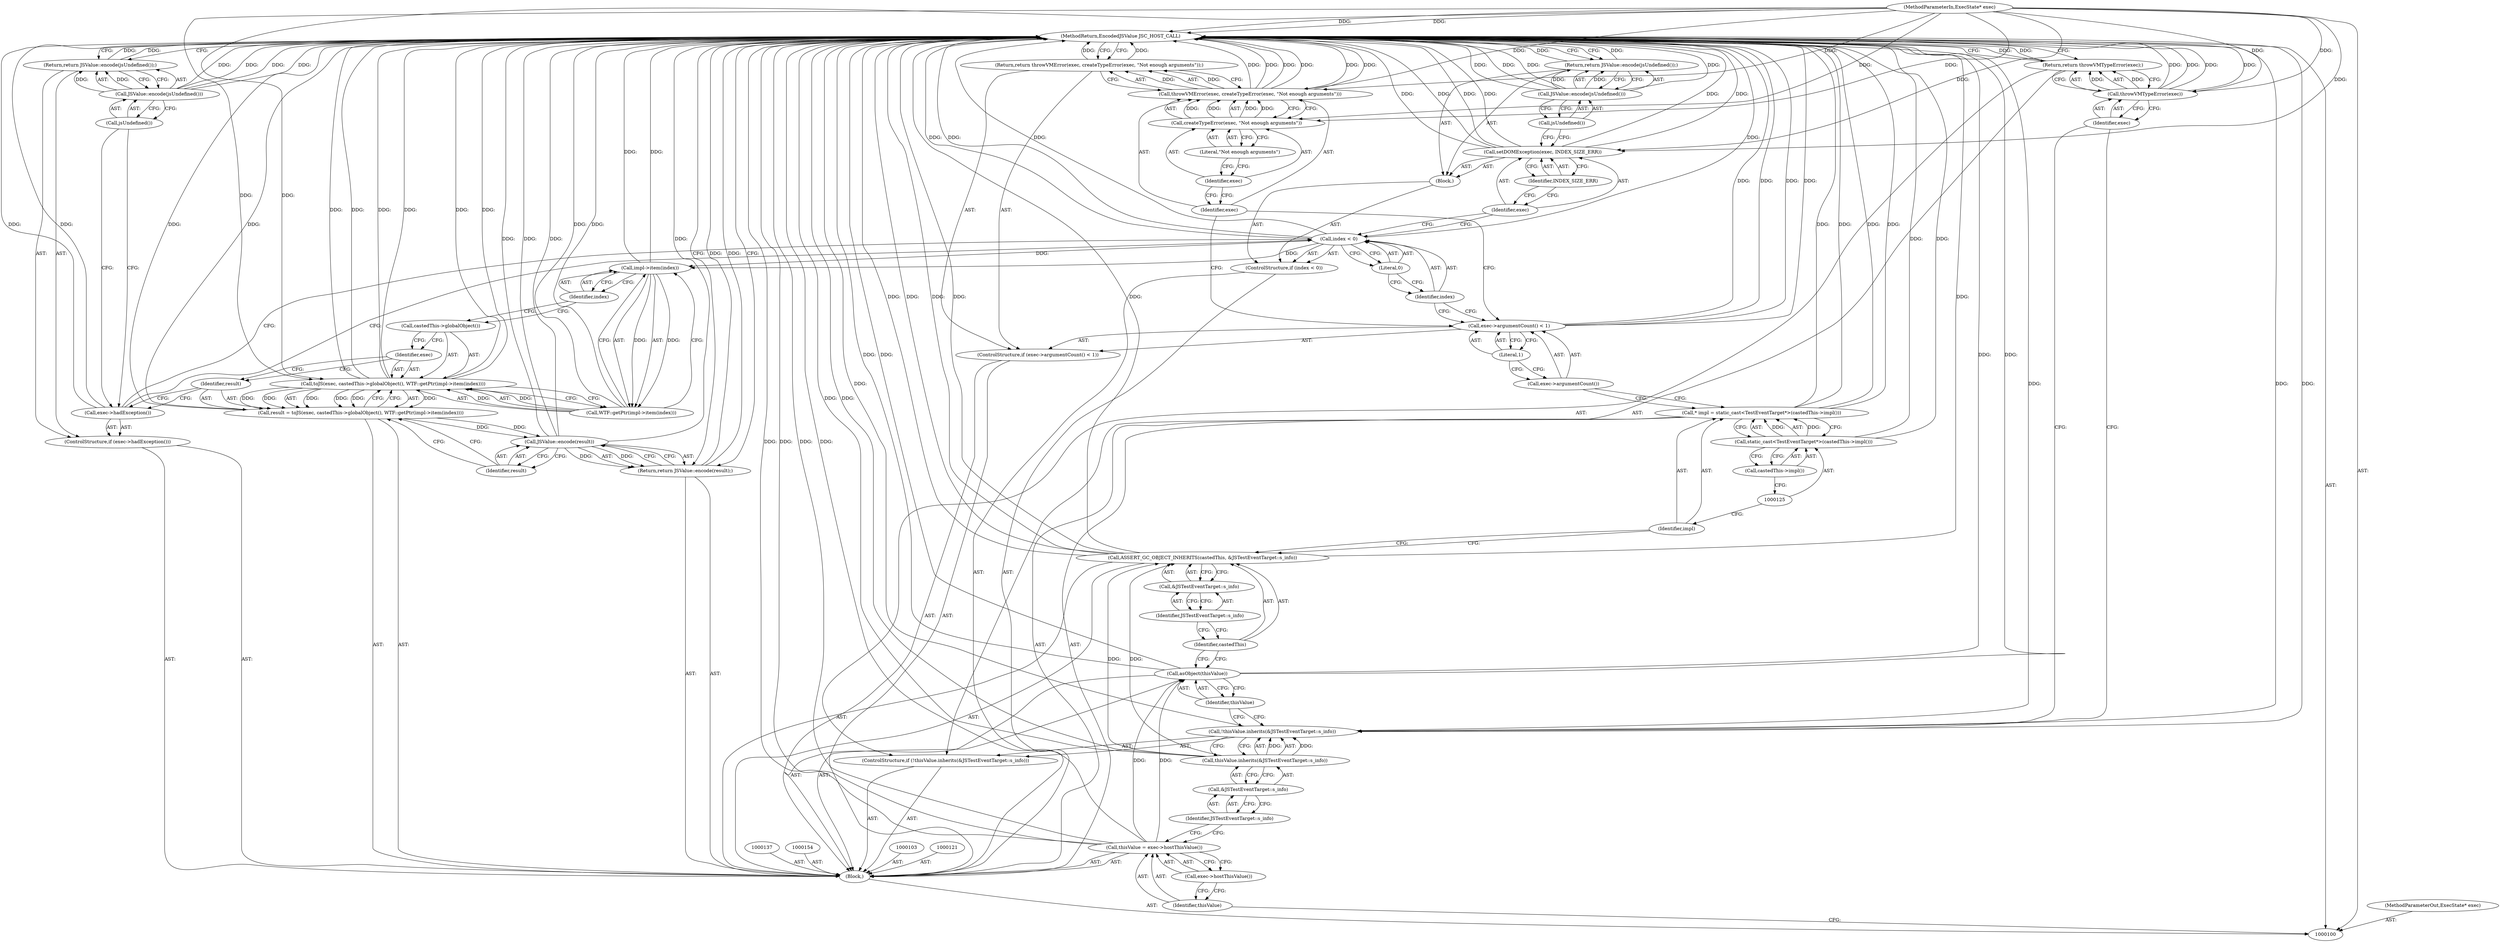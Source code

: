 digraph "1_Chrome_b944f670bb7a8a919daac497a4ea0536c954c201_14" {
"1000166" [label="(MethodReturn,EncodedJSValue JSC_HOST_CALL)"];
"1000101" [label="(MethodParameterIn,ExecState* exec)"];
"1000268" [label="(MethodParameterOut,ExecState* exec)"];
"1000132" [label="(Call,throwVMError(exec, createTypeError(exec, \"Not enough arguments\")))"];
"1000133" [label="(Identifier,exec)"];
"1000134" [label="(Call,createTypeError(exec, \"Not enough arguments\"))"];
"1000135" [label="(Identifier,exec)"];
"1000136" [label="(Literal,\"Not enough arguments\")"];
"1000131" [label="(Return,return throwVMError(exec, createTypeError(exec, \"Not enough arguments\"));)"];
"1000141" [label="(Literal,0)"];
"1000142" [label="(Block,)"];
"1000138" [label="(ControlStructure,if (index < 0))"];
"1000139" [label="(Call,index < 0)"];
"1000140" [label="(Identifier,index)"];
"1000144" [label="(Identifier,exec)"];
"1000145" [label="(Identifier,INDEX_SIZE_ERR)"];
"1000143" [label="(Call,setDOMException(exec, INDEX_SIZE_ERR))"];
"1000147" [label="(Call,JSValue::encode(jsUndefined()))"];
"1000148" [label="(Call,jsUndefined())"];
"1000146" [label="(Return,return JSValue::encode(jsUndefined());)"];
"1000149" [label="(ControlStructure,if (exec->hadException()))"];
"1000150" [label="(Call,exec->hadException())"];
"1000152" [label="(Call,JSValue::encode(jsUndefined()))"];
"1000153" [label="(Call,jsUndefined())"];
"1000151" [label="(Return,return JSValue::encode(jsUndefined());)"];
"1000155" [label="(Call,result = toJS(exec, castedThis->globalObject(), WTF::getPtr(impl->item(index))))"];
"1000156" [label="(Identifier,result)"];
"1000157" [label="(Call,toJS(exec, castedThis->globalObject(), WTF::getPtr(impl->item(index))))"];
"1000158" [label="(Identifier,exec)"];
"1000159" [label="(Call,castedThis->globalObject())"];
"1000160" [label="(Call,WTF::getPtr(impl->item(index)))"];
"1000161" [label="(Call,impl->item(index))"];
"1000162" [label="(Identifier,index)"];
"1000102" [label="(Block,)"];
"1000164" [label="(Call,JSValue::encode(result))"];
"1000165" [label="(Identifier,result)"];
"1000163" [label="(Return,return JSValue::encode(result);)"];
"1000104" [label="(Call,thisValue = exec->hostThisValue())"];
"1000105" [label="(Identifier,thisValue)"];
"1000106" [label="(Call,exec->hostThisValue())"];
"1000110" [label="(Call,&JSTestEventTarget::s_info)"];
"1000111" [label="(Identifier,JSTestEventTarget::s_info)"];
"1000107" [label="(ControlStructure,if (!thisValue.inherits(&JSTestEventTarget::s_info)))"];
"1000108" [label="(Call,!thisValue.inherits(&JSTestEventTarget::s_info))"];
"1000109" [label="(Call,thisValue.inherits(&JSTestEventTarget::s_info))"];
"1000113" [label="(Call,throwVMTypeError(exec))"];
"1000114" [label="(Identifier,exec)"];
"1000112" [label="(Return,return throwVMTypeError(exec);)"];
"1000115" [label="(Call,asObject(thisValue))"];
"1000116" [label="(Identifier,thisValue)"];
"1000118" [label="(Identifier,castedThis)"];
"1000119" [label="(Call,&JSTestEventTarget::s_info)"];
"1000120" [label="(Identifier,JSTestEventTarget::s_info)"];
"1000117" [label="(Call,ASSERT_GC_OBJECT_INHERITS(castedThis, &JSTestEventTarget::s_info))"];
"1000122" [label="(Call,* impl = static_cast<TestEventTarget*>(castedThis->impl()))"];
"1000123" [label="(Identifier,impl)"];
"1000124" [label="(Call,static_cast<TestEventTarget*>(castedThis->impl()))"];
"1000126" [label="(Call,castedThis->impl())"];
"1000130" [label="(Literal,1)"];
"1000127" [label="(ControlStructure,if (exec->argumentCount() < 1))"];
"1000128" [label="(Call,exec->argumentCount() < 1)"];
"1000129" [label="(Call,exec->argumentCount())"];
"1000166" -> "1000100"  [label="AST: "];
"1000166" -> "1000112"  [label="CFG: "];
"1000166" -> "1000131"  [label="CFG: "];
"1000166" -> "1000146"  [label="CFG: "];
"1000166" -> "1000151"  [label="CFG: "];
"1000166" -> "1000163"  [label="CFG: "];
"1000146" -> "1000166"  [label="DDG: "];
"1000131" -> "1000166"  [label="DDG: "];
"1000112" -> "1000166"  [label="DDG: "];
"1000108" -> "1000166"  [label="DDG: "];
"1000108" -> "1000166"  [label="DDG: "];
"1000155" -> "1000166"  [label="DDG: "];
"1000104" -> "1000166"  [label="DDG: "];
"1000104" -> "1000166"  [label="DDG: "];
"1000115" -> "1000166"  [label="DDG: "];
"1000115" -> "1000166"  [label="DDG: "];
"1000147" -> "1000166"  [label="DDG: "];
"1000147" -> "1000166"  [label="DDG: "];
"1000152" -> "1000166"  [label="DDG: "];
"1000152" -> "1000166"  [label="DDG: "];
"1000117" -> "1000166"  [label="DDG: "];
"1000117" -> "1000166"  [label="DDG: "];
"1000117" -> "1000166"  [label="DDG: "];
"1000132" -> "1000166"  [label="DDG: "];
"1000132" -> "1000166"  [label="DDG: "];
"1000132" -> "1000166"  [label="DDG: "];
"1000150" -> "1000166"  [label="DDG: "];
"1000128" -> "1000166"  [label="DDG: "];
"1000128" -> "1000166"  [label="DDG: "];
"1000161" -> "1000166"  [label="DDG: "];
"1000157" -> "1000166"  [label="DDG: "];
"1000157" -> "1000166"  [label="DDG: "];
"1000157" -> "1000166"  [label="DDG: "];
"1000164" -> "1000166"  [label="DDG: "];
"1000164" -> "1000166"  [label="DDG: "];
"1000124" -> "1000166"  [label="DDG: "];
"1000113" -> "1000166"  [label="DDG: "];
"1000113" -> "1000166"  [label="DDG: "];
"1000122" -> "1000166"  [label="DDG: "];
"1000122" -> "1000166"  [label="DDG: "];
"1000139" -> "1000166"  [label="DDG: "];
"1000139" -> "1000166"  [label="DDG: "];
"1000143" -> "1000166"  [label="DDG: "];
"1000143" -> "1000166"  [label="DDG: "];
"1000143" -> "1000166"  [label="DDG: "];
"1000101" -> "1000166"  [label="DDG: "];
"1000109" -> "1000166"  [label="DDG: "];
"1000160" -> "1000166"  [label="DDG: "];
"1000151" -> "1000166"  [label="DDG: "];
"1000163" -> "1000166"  [label="DDG: "];
"1000101" -> "1000100"  [label="AST: "];
"1000101" -> "1000166"  [label="DDG: "];
"1000101" -> "1000113"  [label="DDG: "];
"1000101" -> "1000132"  [label="DDG: "];
"1000101" -> "1000134"  [label="DDG: "];
"1000101" -> "1000143"  [label="DDG: "];
"1000101" -> "1000157"  [label="DDG: "];
"1000268" -> "1000100"  [label="AST: "];
"1000132" -> "1000131"  [label="AST: "];
"1000132" -> "1000134"  [label="CFG: "];
"1000133" -> "1000132"  [label="AST: "];
"1000134" -> "1000132"  [label="AST: "];
"1000131" -> "1000132"  [label="CFG: "];
"1000132" -> "1000166"  [label="DDG: "];
"1000132" -> "1000166"  [label="DDG: "];
"1000132" -> "1000166"  [label="DDG: "];
"1000132" -> "1000131"  [label="DDG: "];
"1000134" -> "1000132"  [label="DDG: "];
"1000134" -> "1000132"  [label="DDG: "];
"1000101" -> "1000132"  [label="DDG: "];
"1000133" -> "1000132"  [label="AST: "];
"1000133" -> "1000128"  [label="CFG: "];
"1000135" -> "1000133"  [label="CFG: "];
"1000134" -> "1000132"  [label="AST: "];
"1000134" -> "1000136"  [label="CFG: "];
"1000135" -> "1000134"  [label="AST: "];
"1000136" -> "1000134"  [label="AST: "];
"1000132" -> "1000134"  [label="CFG: "];
"1000134" -> "1000132"  [label="DDG: "];
"1000134" -> "1000132"  [label="DDG: "];
"1000101" -> "1000134"  [label="DDG: "];
"1000135" -> "1000134"  [label="AST: "];
"1000135" -> "1000133"  [label="CFG: "];
"1000136" -> "1000135"  [label="CFG: "];
"1000136" -> "1000134"  [label="AST: "];
"1000136" -> "1000135"  [label="CFG: "];
"1000134" -> "1000136"  [label="CFG: "];
"1000131" -> "1000127"  [label="AST: "];
"1000131" -> "1000132"  [label="CFG: "];
"1000132" -> "1000131"  [label="AST: "];
"1000166" -> "1000131"  [label="CFG: "];
"1000131" -> "1000166"  [label="DDG: "];
"1000132" -> "1000131"  [label="DDG: "];
"1000141" -> "1000139"  [label="AST: "];
"1000141" -> "1000140"  [label="CFG: "];
"1000139" -> "1000141"  [label="CFG: "];
"1000142" -> "1000138"  [label="AST: "];
"1000143" -> "1000142"  [label="AST: "];
"1000146" -> "1000142"  [label="AST: "];
"1000138" -> "1000102"  [label="AST: "];
"1000139" -> "1000138"  [label="AST: "];
"1000142" -> "1000138"  [label="AST: "];
"1000139" -> "1000138"  [label="AST: "];
"1000139" -> "1000141"  [label="CFG: "];
"1000140" -> "1000139"  [label="AST: "];
"1000141" -> "1000139"  [label="AST: "];
"1000144" -> "1000139"  [label="CFG: "];
"1000150" -> "1000139"  [label="CFG: "];
"1000139" -> "1000166"  [label="DDG: "];
"1000139" -> "1000166"  [label="DDG: "];
"1000139" -> "1000161"  [label="DDG: "];
"1000140" -> "1000139"  [label="AST: "];
"1000140" -> "1000128"  [label="CFG: "];
"1000141" -> "1000140"  [label="CFG: "];
"1000144" -> "1000143"  [label="AST: "];
"1000144" -> "1000139"  [label="CFG: "];
"1000145" -> "1000144"  [label="CFG: "];
"1000145" -> "1000143"  [label="AST: "];
"1000145" -> "1000144"  [label="CFG: "];
"1000143" -> "1000145"  [label="CFG: "];
"1000143" -> "1000142"  [label="AST: "];
"1000143" -> "1000145"  [label="CFG: "];
"1000144" -> "1000143"  [label="AST: "];
"1000145" -> "1000143"  [label="AST: "];
"1000148" -> "1000143"  [label="CFG: "];
"1000143" -> "1000166"  [label="DDG: "];
"1000143" -> "1000166"  [label="DDG: "];
"1000143" -> "1000166"  [label="DDG: "];
"1000101" -> "1000143"  [label="DDG: "];
"1000147" -> "1000146"  [label="AST: "];
"1000147" -> "1000148"  [label="CFG: "];
"1000148" -> "1000147"  [label="AST: "];
"1000146" -> "1000147"  [label="CFG: "];
"1000147" -> "1000166"  [label="DDG: "];
"1000147" -> "1000166"  [label="DDG: "];
"1000147" -> "1000146"  [label="DDG: "];
"1000148" -> "1000147"  [label="AST: "];
"1000148" -> "1000143"  [label="CFG: "];
"1000147" -> "1000148"  [label="CFG: "];
"1000146" -> "1000142"  [label="AST: "];
"1000146" -> "1000147"  [label="CFG: "];
"1000147" -> "1000146"  [label="AST: "];
"1000166" -> "1000146"  [label="CFG: "];
"1000146" -> "1000166"  [label="DDG: "];
"1000147" -> "1000146"  [label="DDG: "];
"1000149" -> "1000102"  [label="AST: "];
"1000150" -> "1000149"  [label="AST: "];
"1000151" -> "1000149"  [label="AST: "];
"1000150" -> "1000149"  [label="AST: "];
"1000150" -> "1000139"  [label="CFG: "];
"1000153" -> "1000150"  [label="CFG: "];
"1000156" -> "1000150"  [label="CFG: "];
"1000150" -> "1000166"  [label="DDG: "];
"1000152" -> "1000151"  [label="AST: "];
"1000152" -> "1000153"  [label="CFG: "];
"1000153" -> "1000152"  [label="AST: "];
"1000151" -> "1000152"  [label="CFG: "];
"1000152" -> "1000166"  [label="DDG: "];
"1000152" -> "1000166"  [label="DDG: "];
"1000152" -> "1000151"  [label="DDG: "];
"1000153" -> "1000152"  [label="AST: "];
"1000153" -> "1000150"  [label="CFG: "];
"1000152" -> "1000153"  [label="CFG: "];
"1000151" -> "1000149"  [label="AST: "];
"1000151" -> "1000152"  [label="CFG: "];
"1000152" -> "1000151"  [label="AST: "];
"1000166" -> "1000151"  [label="CFG: "];
"1000151" -> "1000166"  [label="DDG: "];
"1000152" -> "1000151"  [label="DDG: "];
"1000155" -> "1000102"  [label="AST: "];
"1000155" -> "1000157"  [label="CFG: "];
"1000156" -> "1000155"  [label="AST: "];
"1000157" -> "1000155"  [label="AST: "];
"1000165" -> "1000155"  [label="CFG: "];
"1000155" -> "1000166"  [label="DDG: "];
"1000157" -> "1000155"  [label="DDG: "];
"1000157" -> "1000155"  [label="DDG: "];
"1000157" -> "1000155"  [label="DDG: "];
"1000155" -> "1000164"  [label="DDG: "];
"1000156" -> "1000155"  [label="AST: "];
"1000156" -> "1000150"  [label="CFG: "];
"1000158" -> "1000156"  [label="CFG: "];
"1000157" -> "1000155"  [label="AST: "];
"1000157" -> "1000160"  [label="CFG: "];
"1000158" -> "1000157"  [label="AST: "];
"1000159" -> "1000157"  [label="AST: "];
"1000160" -> "1000157"  [label="AST: "];
"1000155" -> "1000157"  [label="CFG: "];
"1000157" -> "1000166"  [label="DDG: "];
"1000157" -> "1000166"  [label="DDG: "];
"1000157" -> "1000166"  [label="DDG: "];
"1000157" -> "1000155"  [label="DDG: "];
"1000157" -> "1000155"  [label="DDG: "];
"1000157" -> "1000155"  [label="DDG: "];
"1000101" -> "1000157"  [label="DDG: "];
"1000160" -> "1000157"  [label="DDG: "];
"1000158" -> "1000157"  [label="AST: "];
"1000158" -> "1000156"  [label="CFG: "];
"1000159" -> "1000158"  [label="CFG: "];
"1000159" -> "1000157"  [label="AST: "];
"1000159" -> "1000158"  [label="CFG: "];
"1000162" -> "1000159"  [label="CFG: "];
"1000160" -> "1000157"  [label="AST: "];
"1000160" -> "1000161"  [label="CFG: "];
"1000161" -> "1000160"  [label="AST: "];
"1000157" -> "1000160"  [label="CFG: "];
"1000160" -> "1000166"  [label="DDG: "];
"1000160" -> "1000157"  [label="DDG: "];
"1000161" -> "1000160"  [label="DDG: "];
"1000161" -> "1000160"  [label="AST: "];
"1000161" -> "1000162"  [label="CFG: "];
"1000162" -> "1000161"  [label="AST: "];
"1000160" -> "1000161"  [label="CFG: "];
"1000161" -> "1000166"  [label="DDG: "];
"1000161" -> "1000160"  [label="DDG: "];
"1000139" -> "1000161"  [label="DDG: "];
"1000162" -> "1000161"  [label="AST: "];
"1000162" -> "1000159"  [label="CFG: "];
"1000161" -> "1000162"  [label="CFG: "];
"1000102" -> "1000100"  [label="AST: "];
"1000103" -> "1000102"  [label="AST: "];
"1000104" -> "1000102"  [label="AST: "];
"1000107" -> "1000102"  [label="AST: "];
"1000115" -> "1000102"  [label="AST: "];
"1000117" -> "1000102"  [label="AST: "];
"1000121" -> "1000102"  [label="AST: "];
"1000122" -> "1000102"  [label="AST: "];
"1000127" -> "1000102"  [label="AST: "];
"1000137" -> "1000102"  [label="AST: "];
"1000138" -> "1000102"  [label="AST: "];
"1000149" -> "1000102"  [label="AST: "];
"1000154" -> "1000102"  [label="AST: "];
"1000155" -> "1000102"  [label="AST: "];
"1000163" -> "1000102"  [label="AST: "];
"1000164" -> "1000163"  [label="AST: "];
"1000164" -> "1000165"  [label="CFG: "];
"1000165" -> "1000164"  [label="AST: "];
"1000163" -> "1000164"  [label="CFG: "];
"1000164" -> "1000166"  [label="DDG: "];
"1000164" -> "1000166"  [label="DDG: "];
"1000164" -> "1000163"  [label="DDG: "];
"1000155" -> "1000164"  [label="DDG: "];
"1000165" -> "1000164"  [label="AST: "];
"1000165" -> "1000155"  [label="CFG: "];
"1000164" -> "1000165"  [label="CFG: "];
"1000163" -> "1000102"  [label="AST: "];
"1000163" -> "1000164"  [label="CFG: "];
"1000164" -> "1000163"  [label="AST: "];
"1000166" -> "1000163"  [label="CFG: "];
"1000163" -> "1000166"  [label="DDG: "];
"1000164" -> "1000163"  [label="DDG: "];
"1000104" -> "1000102"  [label="AST: "];
"1000104" -> "1000106"  [label="CFG: "];
"1000105" -> "1000104"  [label="AST: "];
"1000106" -> "1000104"  [label="AST: "];
"1000111" -> "1000104"  [label="CFG: "];
"1000104" -> "1000166"  [label="DDG: "];
"1000104" -> "1000166"  [label="DDG: "];
"1000104" -> "1000115"  [label="DDG: "];
"1000105" -> "1000104"  [label="AST: "];
"1000105" -> "1000100"  [label="CFG: "];
"1000106" -> "1000105"  [label="CFG: "];
"1000106" -> "1000104"  [label="AST: "];
"1000106" -> "1000105"  [label="CFG: "];
"1000104" -> "1000106"  [label="CFG: "];
"1000110" -> "1000109"  [label="AST: "];
"1000110" -> "1000111"  [label="CFG: "];
"1000111" -> "1000110"  [label="AST: "];
"1000109" -> "1000110"  [label="CFG: "];
"1000111" -> "1000110"  [label="AST: "];
"1000111" -> "1000104"  [label="CFG: "];
"1000110" -> "1000111"  [label="CFG: "];
"1000107" -> "1000102"  [label="AST: "];
"1000108" -> "1000107"  [label="AST: "];
"1000112" -> "1000107"  [label="AST: "];
"1000108" -> "1000107"  [label="AST: "];
"1000108" -> "1000109"  [label="CFG: "];
"1000109" -> "1000108"  [label="AST: "];
"1000114" -> "1000108"  [label="CFG: "];
"1000116" -> "1000108"  [label="CFG: "];
"1000108" -> "1000166"  [label="DDG: "];
"1000108" -> "1000166"  [label="DDG: "];
"1000109" -> "1000108"  [label="DDG: "];
"1000109" -> "1000108"  [label="AST: "];
"1000109" -> "1000110"  [label="CFG: "];
"1000110" -> "1000109"  [label="AST: "];
"1000108" -> "1000109"  [label="CFG: "];
"1000109" -> "1000166"  [label="DDG: "];
"1000109" -> "1000108"  [label="DDG: "];
"1000109" -> "1000117"  [label="DDG: "];
"1000113" -> "1000112"  [label="AST: "];
"1000113" -> "1000114"  [label="CFG: "];
"1000114" -> "1000113"  [label="AST: "];
"1000112" -> "1000113"  [label="CFG: "];
"1000113" -> "1000166"  [label="DDG: "];
"1000113" -> "1000166"  [label="DDG: "];
"1000113" -> "1000112"  [label="DDG: "];
"1000101" -> "1000113"  [label="DDG: "];
"1000114" -> "1000113"  [label="AST: "];
"1000114" -> "1000108"  [label="CFG: "];
"1000113" -> "1000114"  [label="CFG: "];
"1000112" -> "1000107"  [label="AST: "];
"1000112" -> "1000113"  [label="CFG: "];
"1000113" -> "1000112"  [label="AST: "];
"1000166" -> "1000112"  [label="CFG: "];
"1000112" -> "1000166"  [label="DDG: "];
"1000113" -> "1000112"  [label="DDG: "];
"1000115" -> "1000102"  [label="AST: "];
"1000115" -> "1000116"  [label="CFG: "];
"1000116" -> "1000115"  [label="AST: "];
"1000118" -> "1000115"  [label="CFG: "];
"1000115" -> "1000166"  [label="DDG: "];
"1000115" -> "1000166"  [label="DDG: "];
"1000104" -> "1000115"  [label="DDG: "];
"1000116" -> "1000115"  [label="AST: "];
"1000116" -> "1000108"  [label="CFG: "];
"1000115" -> "1000116"  [label="CFG: "];
"1000118" -> "1000117"  [label="AST: "];
"1000118" -> "1000115"  [label="CFG: "];
"1000120" -> "1000118"  [label="CFG: "];
"1000119" -> "1000117"  [label="AST: "];
"1000119" -> "1000120"  [label="CFG: "];
"1000120" -> "1000119"  [label="AST: "];
"1000117" -> "1000119"  [label="CFG: "];
"1000120" -> "1000119"  [label="AST: "];
"1000120" -> "1000118"  [label="CFG: "];
"1000119" -> "1000120"  [label="CFG: "];
"1000117" -> "1000102"  [label="AST: "];
"1000117" -> "1000119"  [label="CFG: "];
"1000118" -> "1000117"  [label="AST: "];
"1000119" -> "1000117"  [label="AST: "];
"1000123" -> "1000117"  [label="CFG: "];
"1000117" -> "1000166"  [label="DDG: "];
"1000117" -> "1000166"  [label="DDG: "];
"1000117" -> "1000166"  [label="DDG: "];
"1000109" -> "1000117"  [label="DDG: "];
"1000122" -> "1000102"  [label="AST: "];
"1000122" -> "1000124"  [label="CFG: "];
"1000123" -> "1000122"  [label="AST: "];
"1000124" -> "1000122"  [label="AST: "];
"1000129" -> "1000122"  [label="CFG: "];
"1000122" -> "1000166"  [label="DDG: "];
"1000122" -> "1000166"  [label="DDG: "];
"1000124" -> "1000122"  [label="DDG: "];
"1000123" -> "1000122"  [label="AST: "];
"1000123" -> "1000117"  [label="CFG: "];
"1000125" -> "1000123"  [label="CFG: "];
"1000124" -> "1000122"  [label="AST: "];
"1000124" -> "1000126"  [label="CFG: "];
"1000125" -> "1000124"  [label="AST: "];
"1000126" -> "1000124"  [label="AST: "];
"1000122" -> "1000124"  [label="CFG: "];
"1000124" -> "1000166"  [label="DDG: "];
"1000124" -> "1000122"  [label="DDG: "];
"1000126" -> "1000124"  [label="AST: "];
"1000126" -> "1000125"  [label="CFG: "];
"1000124" -> "1000126"  [label="CFG: "];
"1000130" -> "1000128"  [label="AST: "];
"1000130" -> "1000129"  [label="CFG: "];
"1000128" -> "1000130"  [label="CFG: "];
"1000127" -> "1000102"  [label="AST: "];
"1000128" -> "1000127"  [label="AST: "];
"1000131" -> "1000127"  [label="AST: "];
"1000128" -> "1000127"  [label="AST: "];
"1000128" -> "1000130"  [label="CFG: "];
"1000129" -> "1000128"  [label="AST: "];
"1000130" -> "1000128"  [label="AST: "];
"1000133" -> "1000128"  [label="CFG: "];
"1000140" -> "1000128"  [label="CFG: "];
"1000128" -> "1000166"  [label="DDG: "];
"1000128" -> "1000166"  [label="DDG: "];
"1000129" -> "1000128"  [label="AST: "];
"1000129" -> "1000122"  [label="CFG: "];
"1000130" -> "1000129"  [label="CFG: "];
}
